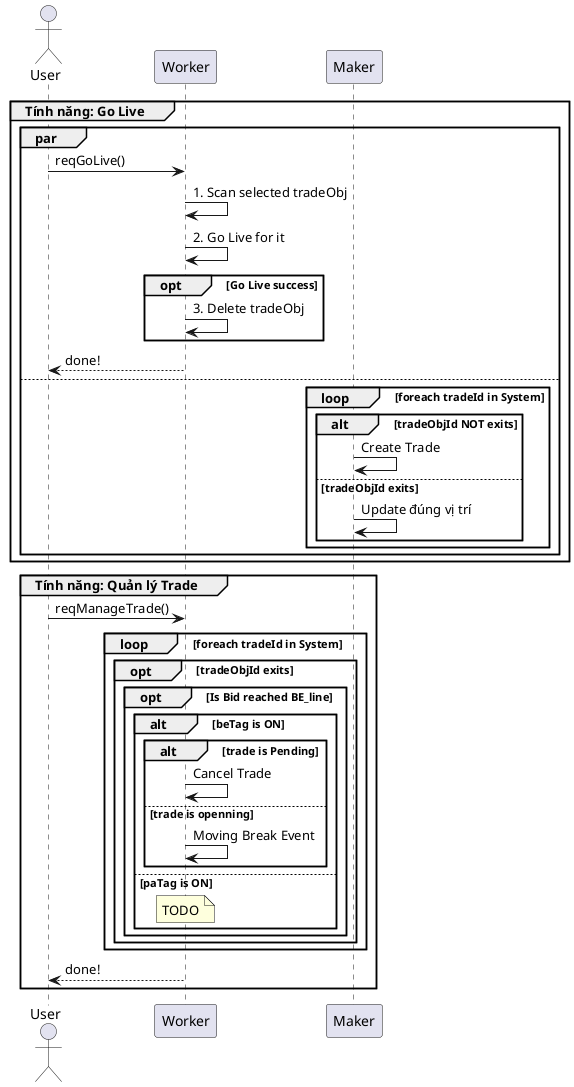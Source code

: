 @startuml Trade Worker
actor       User
participant Worker
participant Maker

group Tính năng: Go Live
par
    User -> Worker : reqGoLive()
    Worker -> Worker : 1. Scan selected tradeObj
    Worker -> Worker : 2. Go Live for it
    opt Go Live success
        Worker -> Worker : 3. Delete tradeObj
    end
    Worker --> User : done!
else
    loop foreach tradeId in System
        alt tradeObjId NOT exits
            Maker -> Maker : Create Trade
        else tradeObjId exits
            Maker -> Maker : Update đúng vị trí
        end
    end
end
end


group Tính năng: Quản lý Trade
User -> Worker : reqManageTrade()
loop foreach tradeId in System
    opt tradeObjId exits
        opt Is Bid reached BE_line
            alt beTag is ON
                alt trade is Pending
                    Worker -> Worker : Cancel Trade
                else trade is openning
                    Worker -> Worker : Moving Break Event
                end
            else paTag is ON
                note over Worker: TODO
            end
        end
    end
end
Worker --> User : done!
end

@enduml
